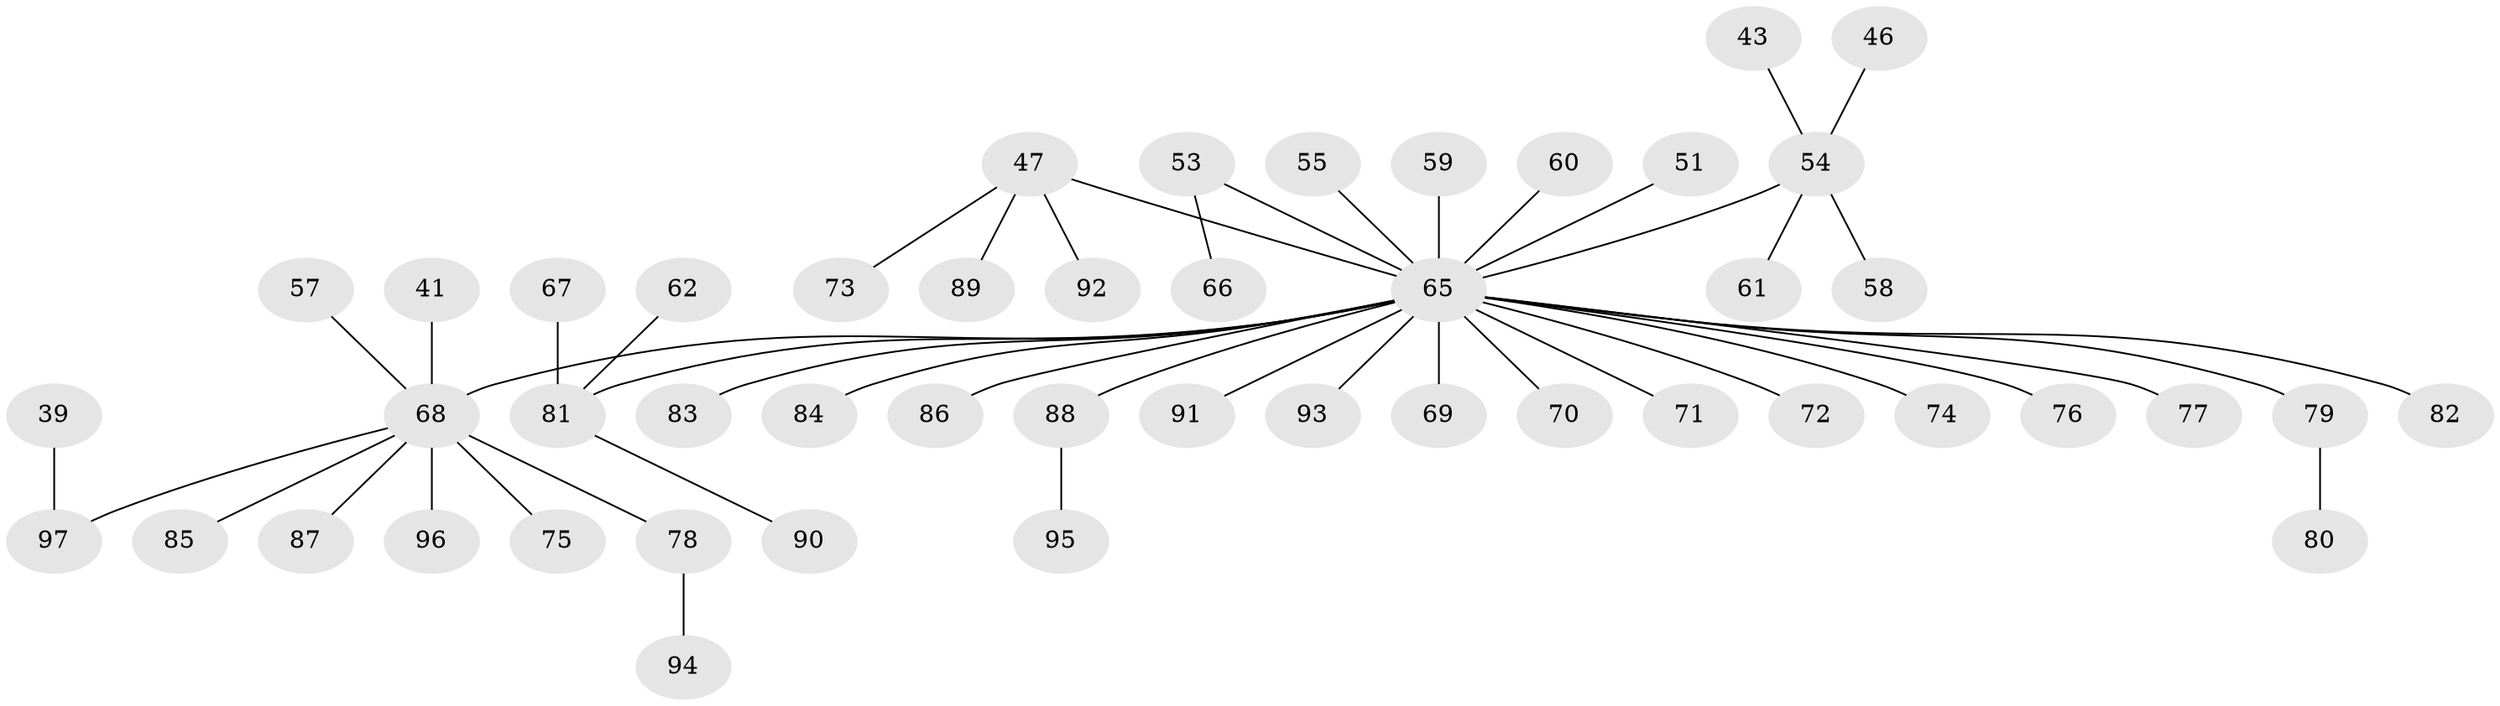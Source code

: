 // original degree distribution, {4: 0.061855670103092786, 5: 0.030927835051546393, 3: 0.1134020618556701, 6: 0.030927835051546393, 2: 0.2268041237113402, 7: 0.010309278350515464, 1: 0.5257731958762887}
// Generated by graph-tools (version 1.1) at 2025/53/03/09/25 04:53:58]
// undirected, 48 vertices, 47 edges
graph export_dot {
graph [start="1"]
  node [color=gray90,style=filled];
  39;
  41;
  43;
  46;
  47;
  51;
  53;
  54 [super="+21+26+34+32+36"];
  55;
  57;
  58;
  59;
  60;
  61;
  62;
  65 [super="+27+38+28+49+37+44+30+48+64+31+50+35+45+63"];
  66;
  67;
  68 [super="+40+16+56+19+23+24"];
  69;
  70;
  71;
  72;
  73;
  74;
  75;
  76;
  77;
  78;
  79;
  80;
  81 [super="+33"];
  82;
  83;
  84;
  85;
  86;
  87;
  88;
  89;
  90;
  91;
  92;
  93;
  94;
  95;
  96;
  97 [super="+13"];
  39 -- 97;
  41 -- 68;
  43 -- 54;
  46 -- 54;
  47 -- 73;
  47 -- 89;
  47 -- 92;
  47 -- 65;
  51 -- 65;
  53 -- 66;
  53 -- 65;
  54 -- 58;
  54 -- 61;
  54 -- 65;
  55 -- 65;
  57 -- 68;
  59 -- 65;
  60 -- 65;
  62 -- 81;
  65 -- 69;
  65 -- 71;
  65 -- 72;
  65 -- 77;
  65 -- 79;
  65 -- 68;
  65 -- 81;
  65 -- 93;
  65 -- 82;
  65 -- 83;
  65 -- 86;
  65 -- 74;
  65 -- 91;
  65 -- 76;
  65 -- 84;
  65 -- 88;
  65 -- 70;
  67 -- 81;
  68 -- 78;
  68 -- 97;
  68 -- 75;
  68 -- 85;
  68 -- 87;
  68 -- 96;
  78 -- 94;
  79 -- 80;
  81 -- 90;
  88 -- 95;
}
